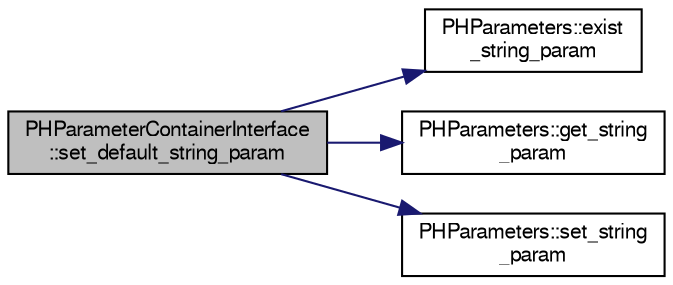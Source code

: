 digraph "PHParameterContainerInterface::set_default_string_param"
{
  bgcolor="transparent";
  edge [fontname="FreeSans",fontsize="10",labelfontname="FreeSans",labelfontsize="10"];
  node [fontname="FreeSans",fontsize="10",shape=record];
  rankdir="LR";
  Node1 [label="PHParameterContainerInterface\l::set_default_string_param",height=0.2,width=0.4,color="black", fillcolor="grey75", style="filled" fontcolor="black"];
  Node1 -> Node2 [color="midnightblue",fontsize="10",style="solid",fontname="FreeSans"];
  Node2 [label="PHParameters::exist\l_string_param",height=0.2,width=0.4,color="black",URL="$dd/dae/classPHParameters.html#ab8a3f391c75a3357e37d825117f09e19"];
  Node1 -> Node3 [color="midnightblue",fontsize="10",style="solid",fontname="FreeSans"];
  Node3 [label="PHParameters::get_string\l_param",height=0.2,width=0.4,color="black",URL="$dd/dae/classPHParameters.html#ab1c503fe2e3136bdd3e5a75bc55ead13"];
  Node1 -> Node4 [color="midnightblue",fontsize="10",style="solid",fontname="FreeSans"];
  Node4 [label="PHParameters::set_string\l_param",height=0.2,width=0.4,color="black",URL="$dd/dae/classPHParameters.html#a2ebd6e499647b20dd41ca164e71ca061"];
}
